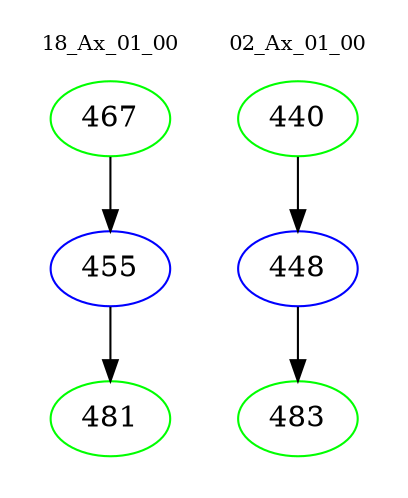 digraph{
subgraph cluster_0 {
color = white
label = "18_Ax_01_00";
fontsize=10;
T0_467 [label="467", color="green"]
T0_467 -> T0_455 [color="black"]
T0_455 [label="455", color="blue"]
T0_455 -> T0_481 [color="black"]
T0_481 [label="481", color="green"]
}
subgraph cluster_1 {
color = white
label = "02_Ax_01_00";
fontsize=10;
T1_440 [label="440", color="green"]
T1_440 -> T1_448 [color="black"]
T1_448 [label="448", color="blue"]
T1_448 -> T1_483 [color="black"]
T1_483 [label="483", color="green"]
}
}
